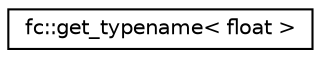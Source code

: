 digraph "Graphical Class Hierarchy"
{
  edge [fontname="Helvetica",fontsize="10",labelfontname="Helvetica",labelfontsize="10"];
  node [fontname="Helvetica",fontsize="10",shape=record];
  rankdir="LR";
  Node0 [label="fc::get_typename\< float \>",height=0.2,width=0.4,color="black", fillcolor="white", style="filled",URL="$structfc_1_1get__typename_3_01float_01_4.html"];
}
